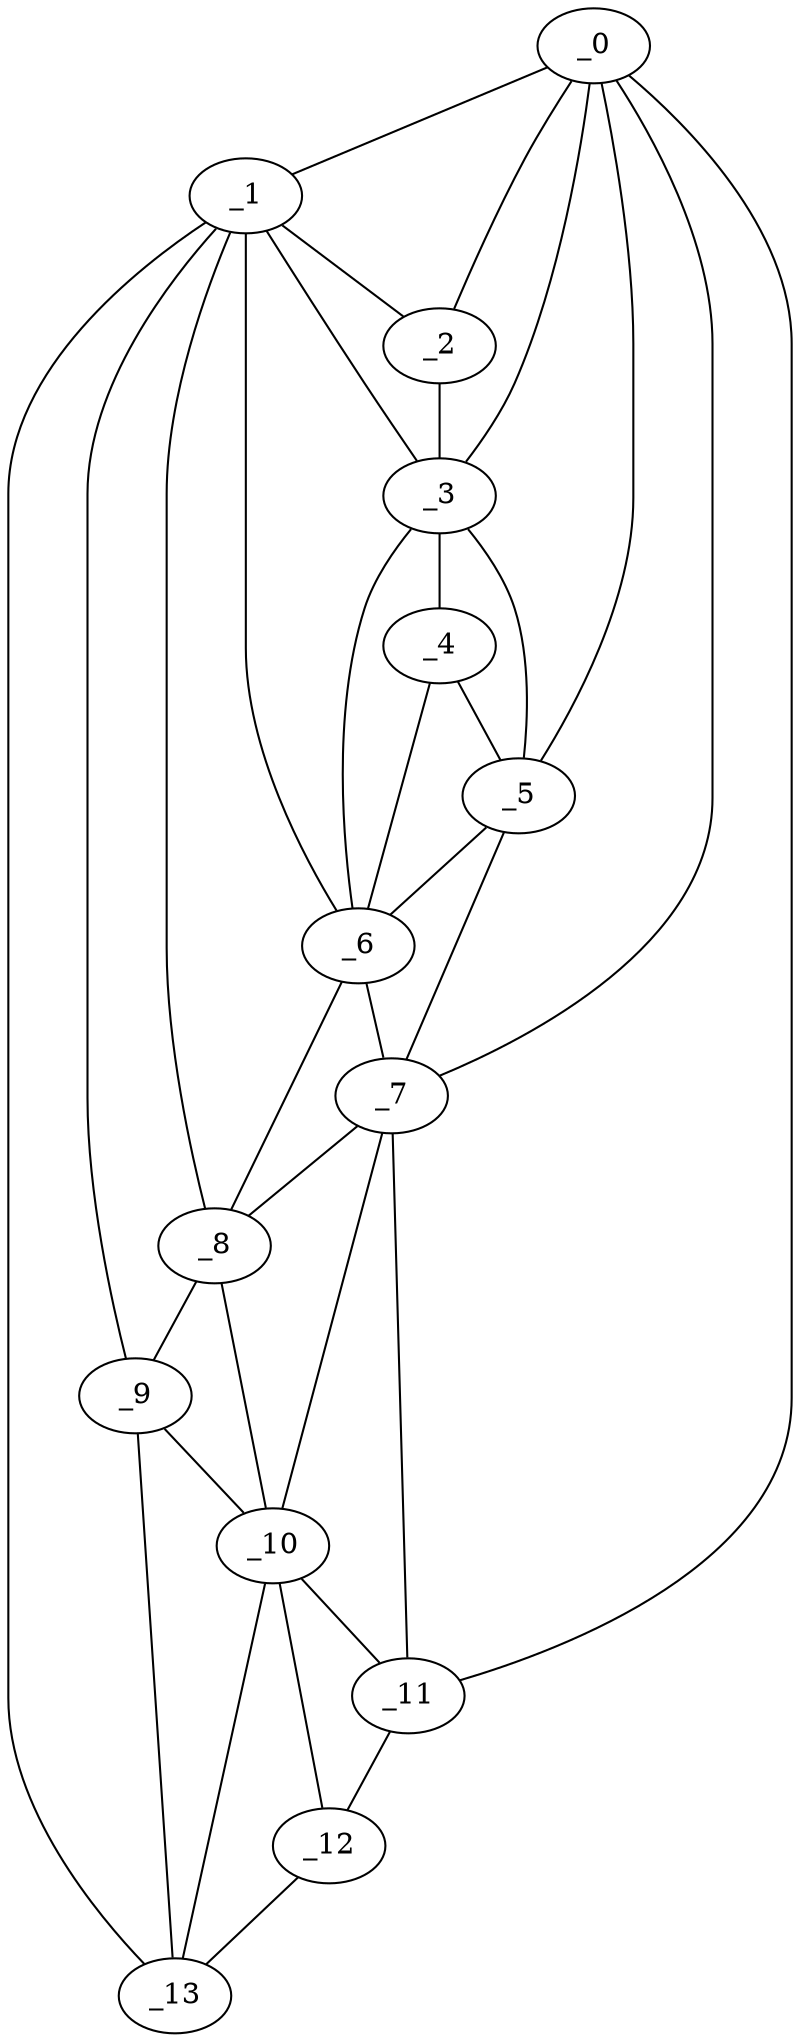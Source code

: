 graph "obj44__160.gxl" {
	_0	 [x=1,
		y=57];
	_1	 [x=1,
		y=127];
	_0 -- _1	 [valence=1];
	_2	 [x=4,
		y=68];
	_0 -- _2	 [valence=2];
	_3	 [x=17,
		y=66];
	_0 -- _3	 [valence=2];
	_5	 [x=53,
		y=56];
	_0 -- _5	 [valence=2];
	_7	 [x=61,
		y=52];
	_0 -- _7	 [valence=1];
	_11	 [x=127,
		y=1];
	_0 -- _11	 [valence=1];
	_1 -- _2	 [valence=1];
	_1 -- _3	 [valence=2];
	_6	 [x=57,
		y=64];
	_1 -- _6	 [valence=1];
	_8	 [x=106,
		y=60];
	_1 -- _8	 [valence=1];
	_9	 [x=112,
		y=60];
	_1 -- _9	 [valence=2];
	_13	 [x=127,
		y=57];
	_1 -- _13	 [valence=1];
	_2 -- _3	 [valence=2];
	_4	 [x=50,
		y=59];
	_3 -- _4	 [valence=1];
	_3 -- _5	 [valence=1];
	_3 -- _6	 [valence=2];
	_4 -- _5	 [valence=2];
	_4 -- _6	 [valence=2];
	_5 -- _6	 [valence=1];
	_5 -- _7	 [valence=1];
	_6 -- _7	 [valence=2];
	_6 -- _8	 [valence=2];
	_7 -- _8	 [valence=2];
	_10	 [x=119,
		y=49];
	_7 -- _10	 [valence=2];
	_7 -- _11	 [valence=2];
	_8 -- _9	 [valence=2];
	_8 -- _10	 [valence=2];
	_9 -- _10	 [valence=1];
	_9 -- _13	 [valence=1];
	_10 -- _11	 [valence=1];
	_12	 [x=127,
		y=54];
	_10 -- _12	 [valence=2];
	_10 -- _13	 [valence=2];
	_11 -- _12	 [valence=1];
	_12 -- _13	 [valence=1];
}
